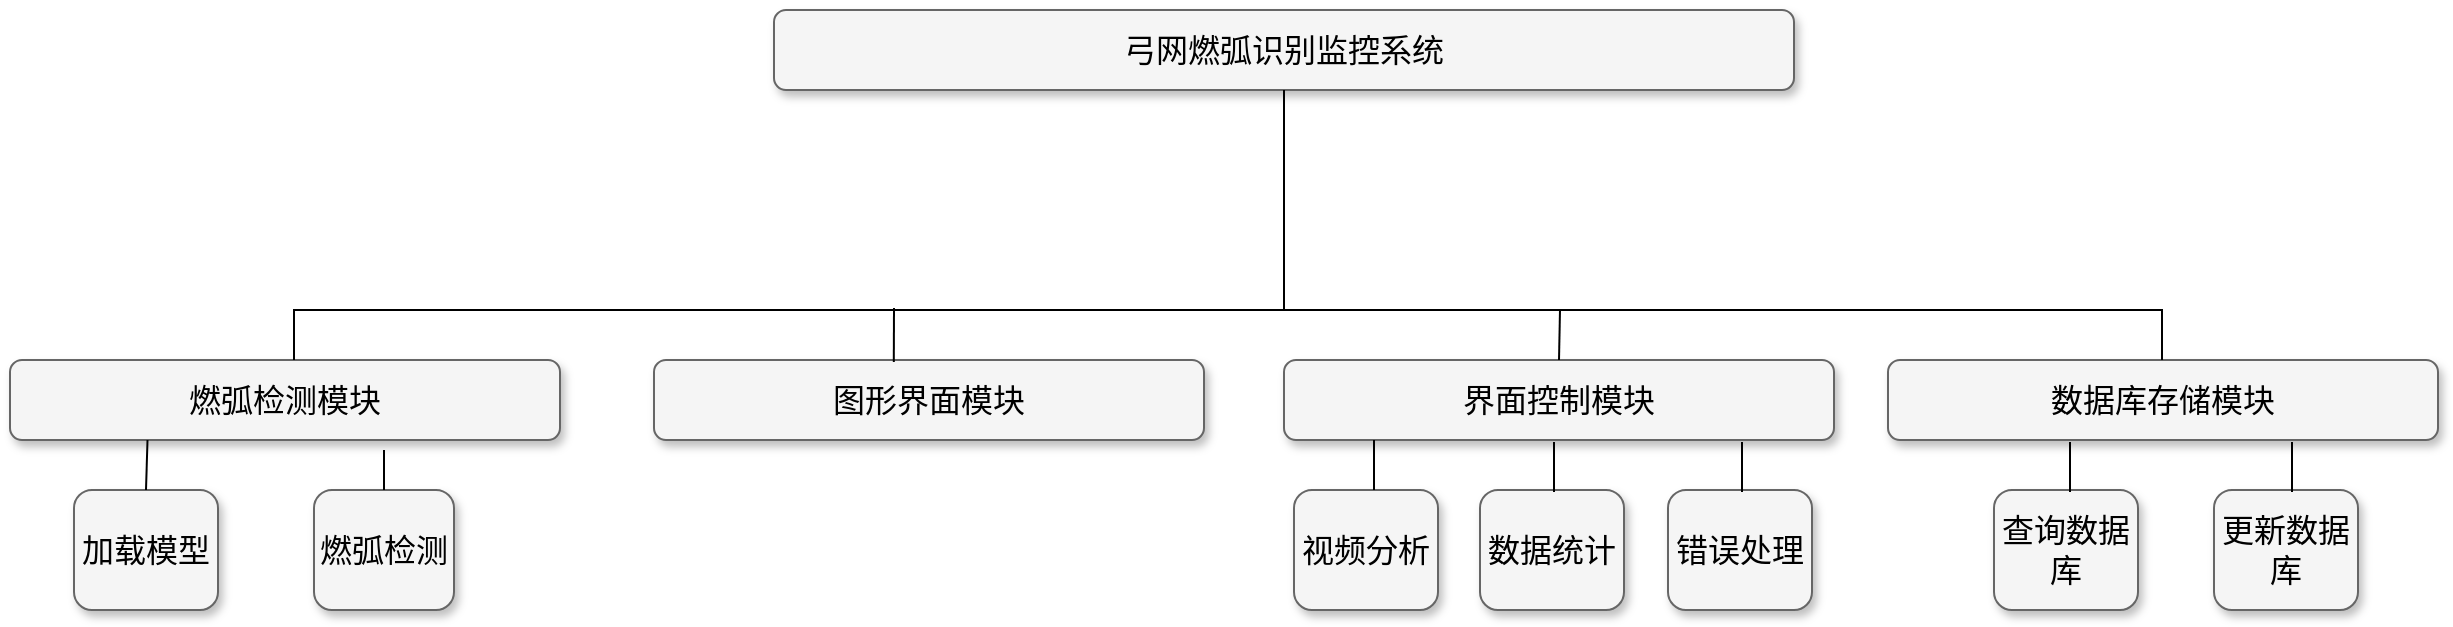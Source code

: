 <mxfile version="17.4.6" type="github">
  <diagram name="Page-1" id="b98fa263-6416-c6ec-5b7d-78bf54ef71d0">
    <mxGraphModel dx="860" dy="488" grid="1" gridSize="10" guides="1" tooltips="1" connect="1" arrows="1" fold="1" page="1" pageScale="1.5" pageWidth="1169" pageHeight="826" background="none" math="0" shadow="0">
      <root>
        <mxCell id="0" style=";html=1;" />
        <mxCell id="1" style=";html=1;" parent="0" />
        <mxCell id="303ed1de8c2c98b4-4" value="弓网燃弧识别监控系统" style="whiteSpace=wrap;html=1;rounded=1;shadow=1;strokeWidth=1;fontSize=16;align=center;fillColor=#f5f5f5;strokeColor=#666666;" parent="1" vertex="1">
          <mxGeometry x="500" y="240" width="510" height="40" as="geometry" />
        </mxCell>
        <mxCell id="303ed1de8c2c98b4-5" value="图形界面模块" style="whiteSpace=wrap;html=1;rounded=1;shadow=1;strokeWidth=1;fontSize=16;align=center;fillColor=#f5f5f5;strokeColor=#666666;" parent="1" vertex="1">
          <mxGeometry x="440" y="415" width="275" height="40" as="geometry" />
        </mxCell>
        <mxCell id="303ed1de8c2c98b4-6" value="界面控制模块" style="whiteSpace=wrap;html=1;rounded=1;shadow=1;strokeWidth=1;fontSize=16;align=center;fillColor=#f5f5f5;strokeColor=#666666;" parent="1" vertex="1">
          <mxGeometry x="755" y="415" width="275" height="40" as="geometry" />
        </mxCell>
        <mxCell id="303ed1de8c2c98b4-7" value="燃弧检测模块" style="whiteSpace=wrap;html=1;rounded=1;shadow=1;strokeWidth=1;fontSize=16;align=center;fillColor=#f5f5f5;strokeColor=#666666;" parent="1" vertex="1">
          <mxGeometry x="118" y="415" width="275" height="40" as="geometry" />
        </mxCell>
        <mxCell id="303ed1de8c2c98b4-8" value="数据库存储模块" style="whiteSpace=wrap;html=1;rounded=1;shadow=1;strokeWidth=1;fontSize=16;align=center;fillColor=#f5f5f5;strokeColor=#666666;" parent="1" vertex="1">
          <mxGeometry x="1057" y="415" width="275" height="40" as="geometry" />
        </mxCell>
        <mxCell id="303ed1de8c2c98b4-82" style="edgeStyle=orthogonalEdgeStyle;html=1;startSize=6;endFill=0;endSize=6;strokeWidth=1;fontSize=16;rounded=0;endArrow=none;exitX=0.5;exitY=1;" parent="1" source="303ed1de8c2c98b4-4" target="303ed1de8c2c98b4-7" edge="1">
          <mxGeometry relative="1" as="geometry">
            <Array as="points">
              <mxPoint x="755" y="390" />
              <mxPoint x="260" y="390" />
            </Array>
          </mxGeometry>
        </mxCell>
        <mxCell id="303ed1de8c2c98b4-83" style="edgeStyle=orthogonalEdgeStyle;html=1;startSize=6;endFill=0;endSize=6;strokeWidth=1;fontSize=16;rounded=0;endArrow=none;" parent="1" edge="1">
          <mxGeometry relative="1" as="geometry">
            <Array as="points">
              <mxPoint x="884" y="390" />
              <mxPoint x="1194" y="390" />
            </Array>
            <mxPoint x="750" y="390" as="sourcePoint" />
            <mxPoint x="1194" y="415" as="targetPoint" />
          </mxGeometry>
        </mxCell>
        <mxCell id="EO1qfQUD-K-7eELo_gXp-2" value="" style="endArrow=none;html=1;rounded=0;exitX=0.436;exitY=0.025;exitDx=0;exitDy=0;exitPerimeter=0;" edge="1" parent="1" source="303ed1de8c2c98b4-5">
          <mxGeometry width="50" height="50" relative="1" as="geometry">
            <mxPoint x="560" y="410" as="sourcePoint" />
            <mxPoint x="560" y="389" as="targetPoint" />
          </mxGeometry>
        </mxCell>
        <mxCell id="EO1qfQUD-K-7eELo_gXp-3" value="" style="endArrow=none;html=1;rounded=0;exitX=0.5;exitY=0;exitDx=0;exitDy=0;" edge="1" parent="1" source="303ed1de8c2c98b4-6">
          <mxGeometry width="50" height="50" relative="1" as="geometry">
            <mxPoint x="894.9" y="418" as="sourcePoint" />
            <mxPoint x="893" y="390" as="targetPoint" />
          </mxGeometry>
        </mxCell>
        <mxCell id="EO1qfQUD-K-7eELo_gXp-4" value="加载模型" style="whiteSpace=wrap;html=1;rounded=1;shadow=1;strokeWidth=1;fontSize=16;align=center;fillColor=#f5f5f5;strokeColor=#666666;" vertex="1" parent="1">
          <mxGeometry x="150" y="480" width="72" height="60" as="geometry" />
        </mxCell>
        <mxCell id="EO1qfQUD-K-7eELo_gXp-5" value="燃弧检测" style="whiteSpace=wrap;html=1;rounded=1;shadow=1;strokeWidth=1;fontSize=16;align=center;fillColor=#f5f5f5;strokeColor=#666666;" vertex="1" parent="1">
          <mxGeometry x="270" y="480" width="70" height="60" as="geometry" />
        </mxCell>
        <mxCell id="EO1qfQUD-K-7eELo_gXp-7" value="" style="endArrow=none;html=1;rounded=0;entryX=0.5;entryY=0;entryDx=0;entryDy=0;exitX=0.25;exitY=1;exitDx=0;exitDy=0;" edge="1" parent="1" source="303ed1de8c2c98b4-7" target="EO1qfQUD-K-7eELo_gXp-4">
          <mxGeometry width="50" height="50" relative="1" as="geometry">
            <mxPoint x="80" y="650" as="sourcePoint" />
            <mxPoint x="130" y="600" as="targetPoint" />
          </mxGeometry>
        </mxCell>
        <mxCell id="EO1qfQUD-K-7eELo_gXp-8" value="" style="endArrow=none;html=1;rounded=0;entryX=0.68;entryY=1.125;entryDx=0;entryDy=0;entryPerimeter=0;exitX=0.5;exitY=0;exitDx=0;exitDy=0;" edge="1" parent="1" source="EO1qfQUD-K-7eELo_gXp-5" target="303ed1de8c2c98b4-7">
          <mxGeometry width="50" height="50" relative="1" as="geometry">
            <mxPoint x="310" y="660" as="sourcePoint" />
            <mxPoint x="360" y="610" as="targetPoint" />
          </mxGeometry>
        </mxCell>
        <mxCell id="EO1qfQUD-K-7eELo_gXp-9" value="视频分析" style="whiteSpace=wrap;html=1;rounded=1;shadow=1;strokeWidth=1;fontSize=16;align=center;fillColor=#f5f5f5;strokeColor=#666666;" vertex="1" parent="1">
          <mxGeometry x="760" y="480" width="72" height="60" as="geometry" />
        </mxCell>
        <mxCell id="EO1qfQUD-K-7eELo_gXp-10" value="数据统计" style="whiteSpace=wrap;html=1;rounded=1;shadow=1;strokeWidth=1;fontSize=16;align=center;fillColor=#f5f5f5;strokeColor=#666666;" vertex="1" parent="1">
          <mxGeometry x="853" y="480" width="72" height="60" as="geometry" />
        </mxCell>
        <mxCell id="EO1qfQUD-K-7eELo_gXp-11" value="错误处理" style="whiteSpace=wrap;html=1;rounded=1;shadow=1;strokeWidth=1;fontSize=16;align=center;fillColor=#f5f5f5;strokeColor=#666666;" vertex="1" parent="1">
          <mxGeometry x="947" y="480" width="72" height="60" as="geometry" />
        </mxCell>
        <mxCell id="EO1qfQUD-K-7eELo_gXp-12" value="查询数据库" style="whiteSpace=wrap;html=1;rounded=1;shadow=1;strokeWidth=1;fontSize=16;align=center;fillColor=#f5f5f5;strokeColor=#666666;" vertex="1" parent="1">
          <mxGeometry x="1110" y="480" width="72" height="60" as="geometry" />
        </mxCell>
        <mxCell id="EO1qfQUD-K-7eELo_gXp-13" value="更新数据库" style="whiteSpace=wrap;html=1;rounded=1;shadow=1;strokeWidth=1;fontSize=16;align=center;fillColor=#f5f5f5;strokeColor=#666666;" vertex="1" parent="1">
          <mxGeometry x="1220" y="480" width="72" height="60" as="geometry" />
        </mxCell>
        <mxCell id="EO1qfQUD-K-7eELo_gXp-14" value="" style="endArrow=none;html=1;rounded=0;startSize=23;" edge="1" parent="1">
          <mxGeometry width="50" height="50" relative="1" as="geometry">
            <mxPoint x="800" y="480" as="sourcePoint" />
            <mxPoint x="800" y="455" as="targetPoint" />
          </mxGeometry>
        </mxCell>
        <mxCell id="EO1qfQUD-K-7eELo_gXp-15" value="" style="endArrow=none;html=1;rounded=0;startSize=23;" edge="1" parent="1">
          <mxGeometry width="50" height="50" relative="1" as="geometry">
            <mxPoint x="890" y="481" as="sourcePoint" />
            <mxPoint x="890" y="456" as="targetPoint" />
          </mxGeometry>
        </mxCell>
        <mxCell id="EO1qfQUD-K-7eELo_gXp-16" value="" style="endArrow=none;html=1;rounded=0;startSize=23;" edge="1" parent="1">
          <mxGeometry width="50" height="50" relative="1" as="geometry">
            <mxPoint x="984" y="481" as="sourcePoint" />
            <mxPoint x="984" y="456" as="targetPoint" />
          </mxGeometry>
        </mxCell>
        <mxCell id="EO1qfQUD-K-7eELo_gXp-17" value="" style="endArrow=none;html=1;rounded=0;startSize=23;" edge="1" parent="1">
          <mxGeometry width="50" height="50" relative="1" as="geometry">
            <mxPoint x="1148" y="481" as="sourcePoint" />
            <mxPoint x="1148" y="456" as="targetPoint" />
          </mxGeometry>
        </mxCell>
        <mxCell id="EO1qfQUD-K-7eELo_gXp-18" value="" style="endArrow=none;html=1;rounded=0;startSize=23;" edge="1" parent="1">
          <mxGeometry width="50" height="50" relative="1" as="geometry">
            <mxPoint x="1259" y="481" as="sourcePoint" />
            <mxPoint x="1259" y="456" as="targetPoint" />
          </mxGeometry>
        </mxCell>
      </root>
    </mxGraphModel>
  </diagram>
</mxfile>
